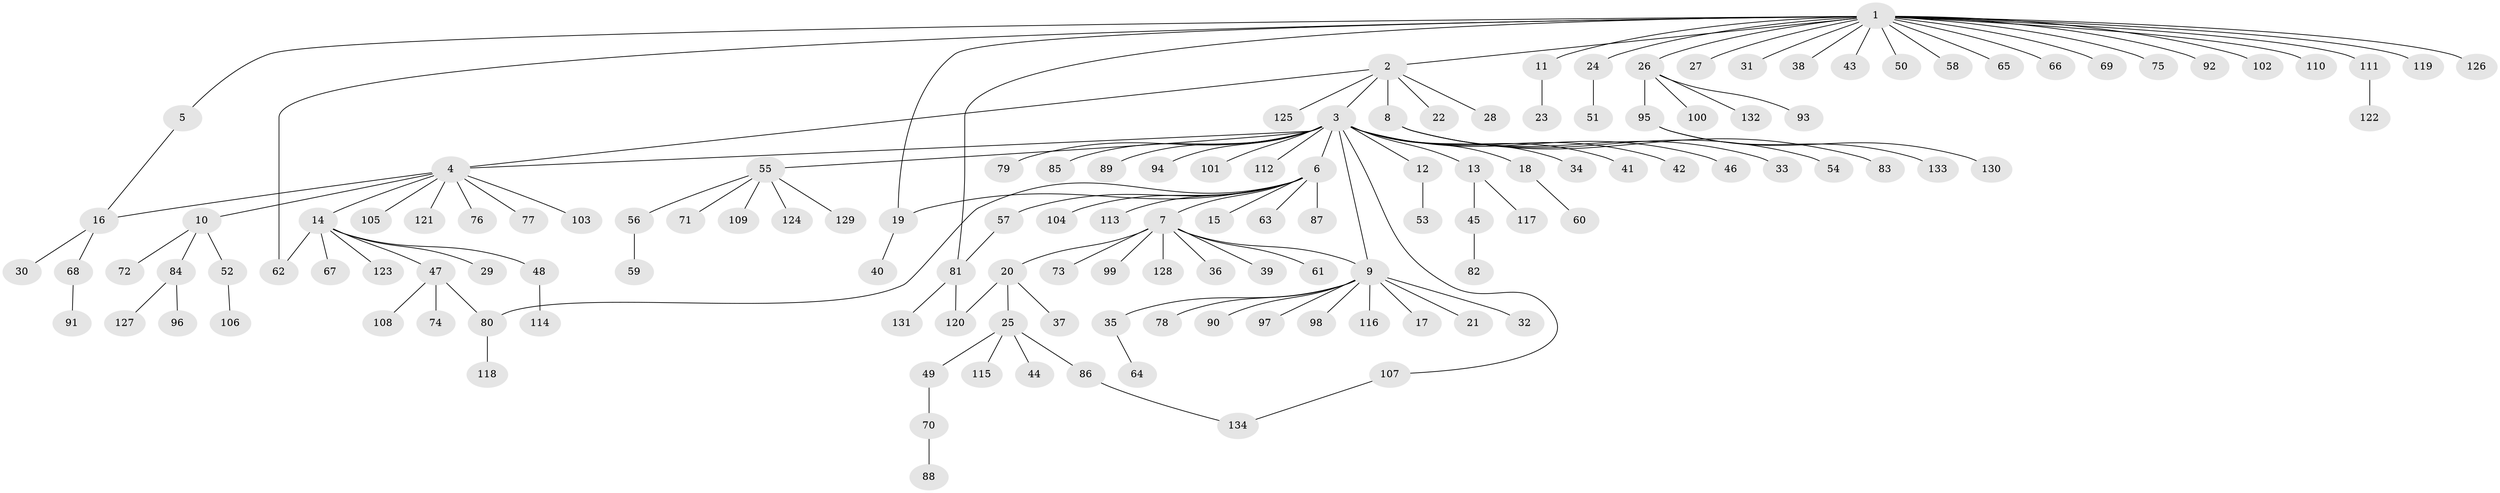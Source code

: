 // Generated by graph-tools (version 1.1) at 2025/48/03/09/25 04:48:30]
// undirected, 134 vertices, 142 edges
graph export_dot {
graph [start="1"]
  node [color=gray90,style=filled];
  1;
  2;
  3;
  4;
  5;
  6;
  7;
  8;
  9;
  10;
  11;
  12;
  13;
  14;
  15;
  16;
  17;
  18;
  19;
  20;
  21;
  22;
  23;
  24;
  25;
  26;
  27;
  28;
  29;
  30;
  31;
  32;
  33;
  34;
  35;
  36;
  37;
  38;
  39;
  40;
  41;
  42;
  43;
  44;
  45;
  46;
  47;
  48;
  49;
  50;
  51;
  52;
  53;
  54;
  55;
  56;
  57;
  58;
  59;
  60;
  61;
  62;
  63;
  64;
  65;
  66;
  67;
  68;
  69;
  70;
  71;
  72;
  73;
  74;
  75;
  76;
  77;
  78;
  79;
  80;
  81;
  82;
  83;
  84;
  85;
  86;
  87;
  88;
  89;
  90;
  91;
  92;
  93;
  94;
  95;
  96;
  97;
  98;
  99;
  100;
  101;
  102;
  103;
  104;
  105;
  106;
  107;
  108;
  109;
  110;
  111;
  112;
  113;
  114;
  115;
  116;
  117;
  118;
  119;
  120;
  121;
  122;
  123;
  124;
  125;
  126;
  127;
  128;
  129;
  130;
  131;
  132;
  133;
  134;
  1 -- 2;
  1 -- 5;
  1 -- 11;
  1 -- 19;
  1 -- 24;
  1 -- 26;
  1 -- 27;
  1 -- 31;
  1 -- 38;
  1 -- 43;
  1 -- 50;
  1 -- 58;
  1 -- 62;
  1 -- 65;
  1 -- 66;
  1 -- 69;
  1 -- 75;
  1 -- 81;
  1 -- 92;
  1 -- 102;
  1 -- 110;
  1 -- 111;
  1 -- 119;
  1 -- 126;
  2 -- 3;
  2 -- 4;
  2 -- 8;
  2 -- 22;
  2 -- 28;
  2 -- 125;
  3 -- 4;
  3 -- 6;
  3 -- 9;
  3 -- 12;
  3 -- 13;
  3 -- 18;
  3 -- 34;
  3 -- 41;
  3 -- 42;
  3 -- 46;
  3 -- 55;
  3 -- 79;
  3 -- 85;
  3 -- 89;
  3 -- 94;
  3 -- 101;
  3 -- 107;
  3 -- 112;
  4 -- 10;
  4 -- 14;
  4 -- 16;
  4 -- 76;
  4 -- 77;
  4 -- 103;
  4 -- 105;
  4 -- 121;
  5 -- 16;
  6 -- 7;
  6 -- 15;
  6 -- 19;
  6 -- 57;
  6 -- 63;
  6 -- 80;
  6 -- 87;
  6 -- 104;
  6 -- 113;
  7 -- 9;
  7 -- 20;
  7 -- 36;
  7 -- 39;
  7 -- 61;
  7 -- 73;
  7 -- 99;
  7 -- 128;
  8 -- 33;
  8 -- 54;
  8 -- 83;
  9 -- 17;
  9 -- 21;
  9 -- 32;
  9 -- 35;
  9 -- 78;
  9 -- 90;
  9 -- 97;
  9 -- 98;
  9 -- 116;
  10 -- 52;
  10 -- 72;
  10 -- 84;
  11 -- 23;
  12 -- 53;
  13 -- 45;
  13 -- 117;
  14 -- 29;
  14 -- 47;
  14 -- 48;
  14 -- 62;
  14 -- 67;
  14 -- 123;
  16 -- 30;
  16 -- 68;
  18 -- 60;
  19 -- 40;
  20 -- 25;
  20 -- 37;
  20 -- 120;
  24 -- 51;
  25 -- 44;
  25 -- 49;
  25 -- 86;
  25 -- 115;
  26 -- 93;
  26 -- 95;
  26 -- 100;
  26 -- 132;
  35 -- 64;
  45 -- 82;
  47 -- 74;
  47 -- 80;
  47 -- 108;
  48 -- 114;
  49 -- 70;
  52 -- 106;
  55 -- 56;
  55 -- 71;
  55 -- 109;
  55 -- 124;
  55 -- 129;
  56 -- 59;
  57 -- 81;
  68 -- 91;
  70 -- 88;
  80 -- 118;
  81 -- 120;
  81 -- 131;
  84 -- 96;
  84 -- 127;
  86 -- 134;
  95 -- 130;
  95 -- 133;
  107 -- 134;
  111 -- 122;
}
